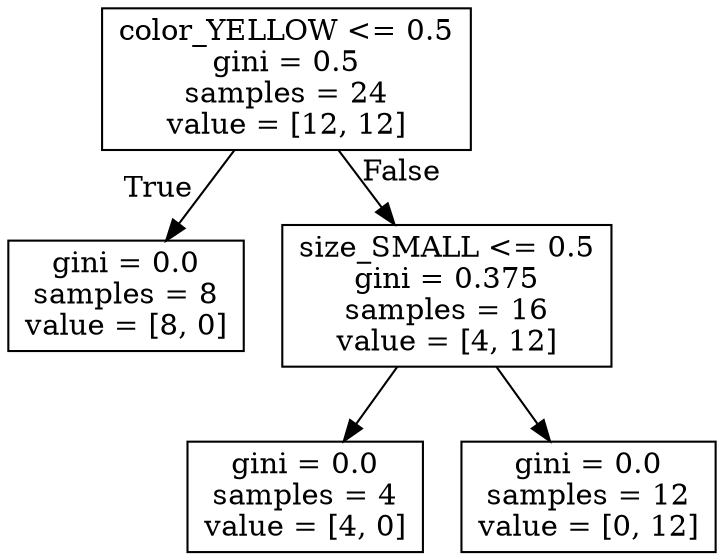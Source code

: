 digraph Tree {
node [shape=box] ;
0 [label="color_YELLOW <= 0.5\ngini = 0.5\nsamples = 24\nvalue = [12, 12]"] ;
1 [label="gini = 0.0\nsamples = 8\nvalue = [8, 0]"] ;
0 -> 1 [labeldistance=2.5, labelangle=45, headlabel="True"] ;
2 [label="size_SMALL <= 0.5\ngini = 0.375\nsamples = 16\nvalue = [4, 12]"] ;
0 -> 2 [labeldistance=2.5, labelangle=-45, headlabel="False"] ;
3 [label="gini = 0.0\nsamples = 4\nvalue = [4, 0]"] ;
2 -> 3 ;
4 [label="gini = 0.0\nsamples = 12\nvalue = [0, 12]"] ;
2 -> 4 ;
}